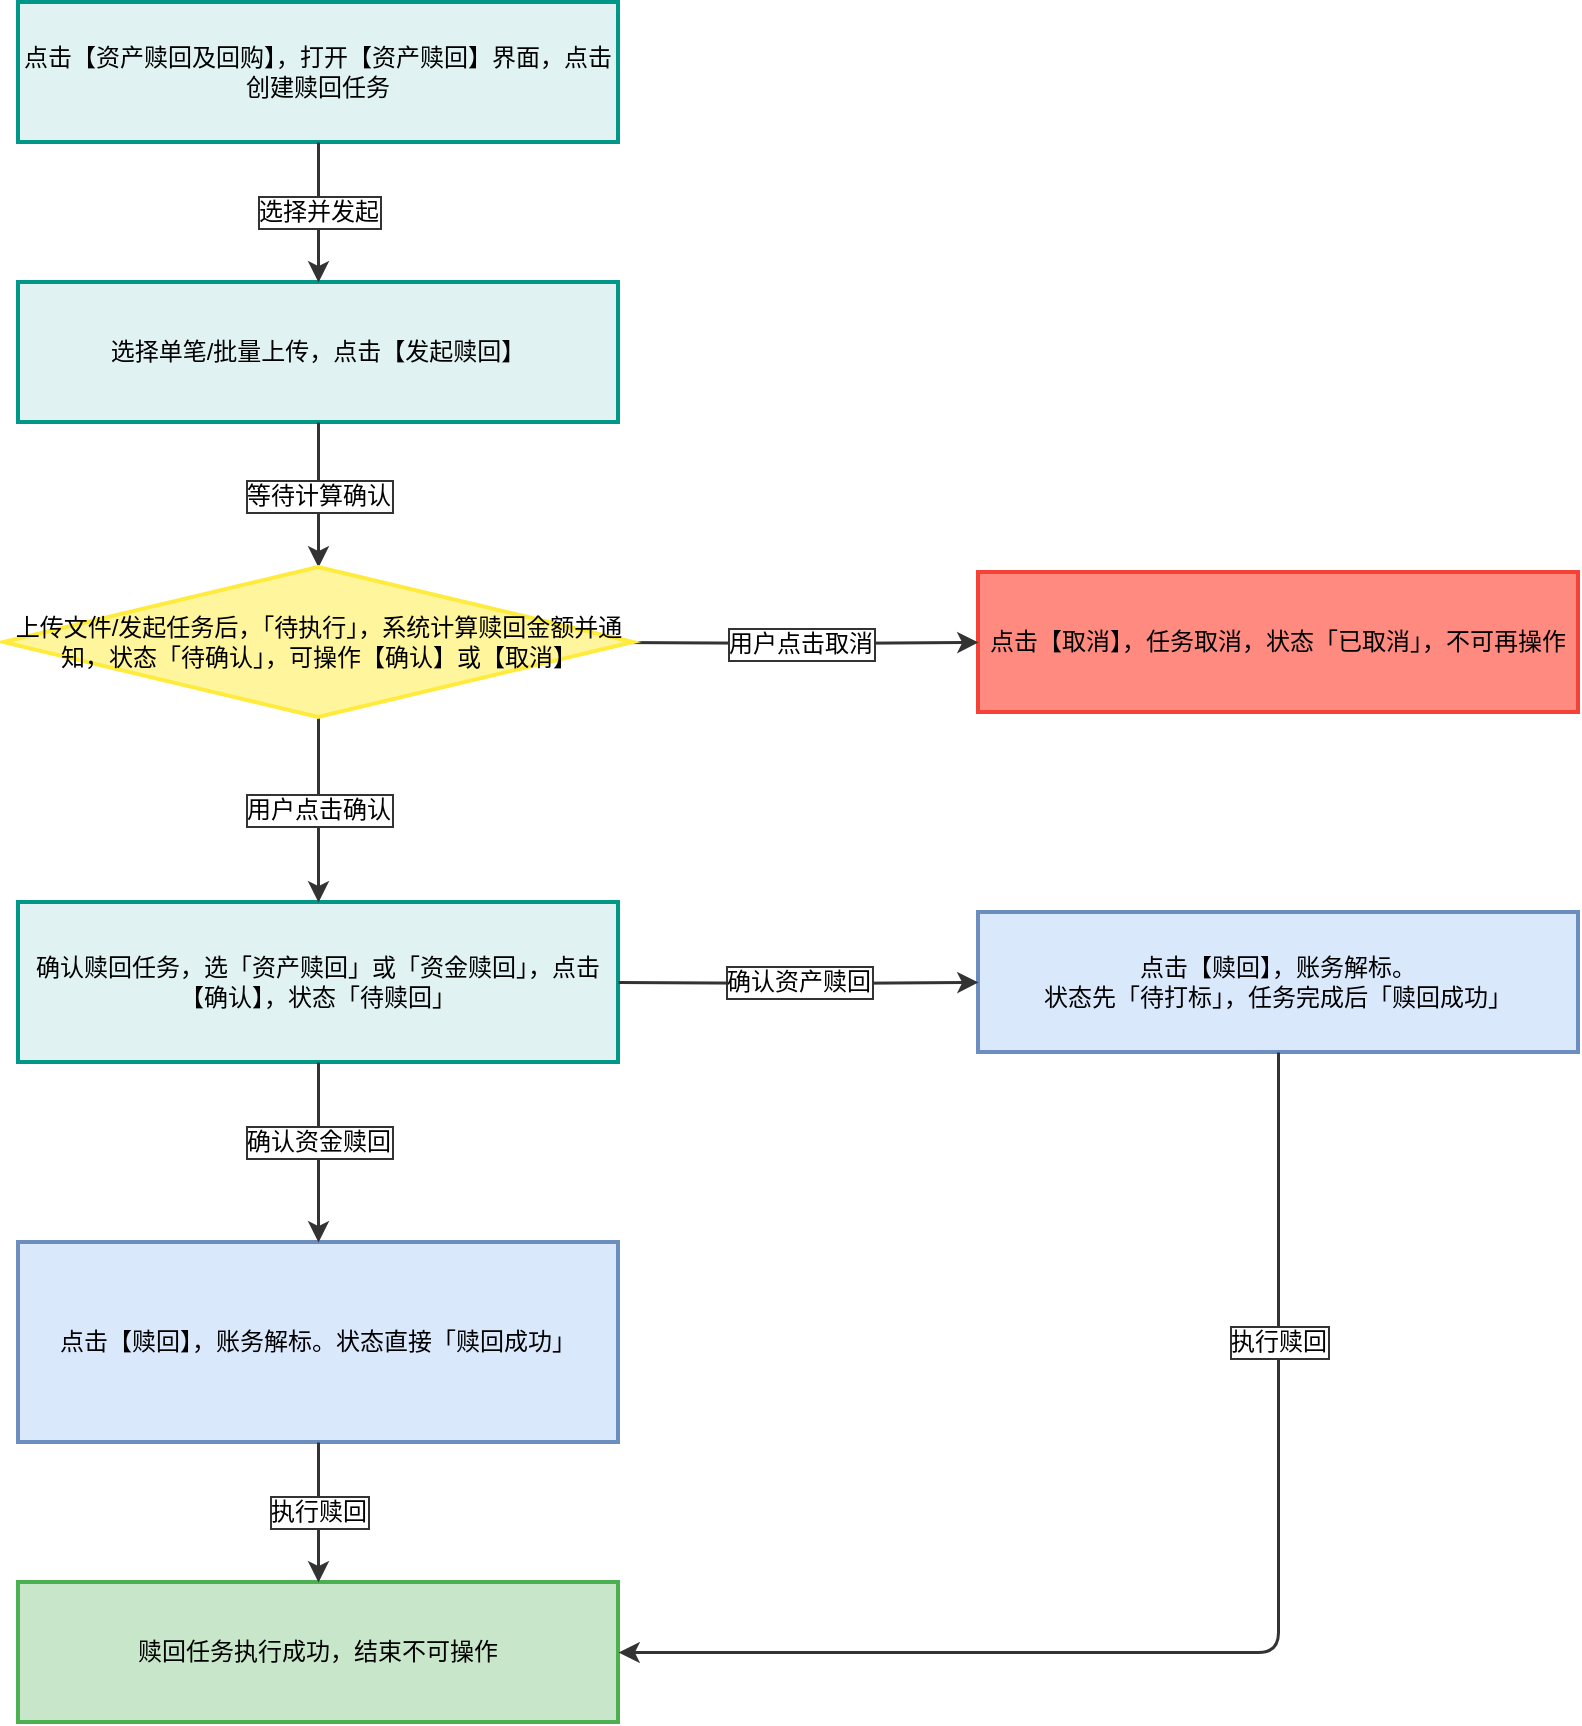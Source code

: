 <mxfile version="26.1.1">
  <diagram id="diagramId" name="资产赎回状态机流程图">
    <mxGraphModel dx="1434" dy="701" grid="1" gridSize="10" guides="1" tooltips="1" connect="1" arrows="1" fold="1" page="1" pageScale="1" pageWidth="850" pageHeight="1100" math="0" shadow="0">
      <root>
        <mxCell id="0" />
        <mxCell id="1" parent="0" />
        <mxCell id="start" value="" style="shape=circle;fillColor=#009688;size=15" parent="1" vertex="1">
          <mxGeometry x="150" y="50" as="geometry" />
        </mxCell>
        <mxCell id="create_redemption_task" value="点击【资产赎回及回购】，打开【资产赎回】界面，点击创建赎回任务" style="shape=rounded;fillColor=#e0f2f1;strokeColor=#009688;strokeWidth=2;whiteSpace=wrap;html=1;fontSize=12" parent="1" vertex="1">
          <mxGeometry x="150" y="40" width="300" height="70" as="geometry" />
        </mxCell>
        <mxCell id="select_upload_method" value="选择单笔/批量上传，点击【发起赎回】" style="shape=rounded;fillColor=#e0f2f1;strokeColor=#009688;strokeWidth=2;whiteSpace=wrap;html=1;fontSize=12" parent="1" vertex="1">
          <mxGeometry x="150" y="180" width="300" height="70" as="geometry" />
        </mxCell>
        <mxCell id="cancelled_state" value="点击【取消】，任务取消，状态「已取消」，不可再操作" style="shape=rounded;fillColor=#ff8a80;strokeColor=#f44336;strokeWidth=2;whiteSpace=wrap;html=1;fontSize=12" parent="1" vertex="1">
          <mxGeometry x="630" y="325" width="300" height="70" as="geometry" />
        </mxCell>
        <mxCell id="select_redemption_type" value="确认赎回任务，选「资产赎回」或「资金赎回」，点击【确认】，状态「待赎回」" style="shape=rounded;fillColor=#e0f2f1;strokeColor=#009688;strokeWidth=2;whiteSpace=wrap;html=1;fontSize=12" parent="1" vertex="1">
          <mxGeometry x="150" y="490" width="300" height="80" as="geometry" />
        </mxCell>
        <mxCell id="redemption_operation" value="点击【赎回】，账务解标。状态直接「赎回成功」" style="shape=rounded;fillColor=#dae8fc;strokeColor=#6c8ebf;strokeWidth=2;whiteSpace=wrap;html=1;fontSize=12" parent="1" vertex="1">
          <mxGeometry x="150" y="660" width="300" height="100" as="geometry" />
        </mxCell>
        <mxCell id="redemption_success" value="赎回任务执行成功，结束不可操作" style="shape=rounded;fillColor=#c8e6c9;strokeColor=#4caf50;strokeWidth=2;whiteSpace=wrap;html=1;fontSize=12" parent="1" vertex="1">
          <mxGeometry x="150" y="830" width="300" height="70" as="geometry" />
        </mxCell>
        <mxCell id="end" value="" style="shape=square;fillColor=#000000;size=15" parent="1" vertex="1">
          <mxGeometry x="150" y="730" as="geometry" />
        </mxCell>
        <mxCell id="link2" value="选择并发起" style="edgeStyle=orthogonalEdgeStyle;rounded=1;exitX=0.5;exitY=1;entryX=0.5;entryY=0;strokeColor=#333333;strokeWidth=1.5;html=1;labelBackgroundColor=#ffffff;labelBorderColor=#333333;labelBorder=1;labelVerticalAlign=middle;labelAlign=center;fontSize=12" parent="1" source="create_redemption_task" target="select_upload_method" edge="1">
          <mxGeometry relative="1" as="geometry" />
        </mxCell>
        <mxCell id="link3" value="等待计算确认" style="edgeStyle=orthogonalEdgeStyle;rounded=1;exitX=0.5;exitY=1;strokeColor=#333333;strokeWidth=1.5;html=1;labelBackgroundColor=#ffffff;labelBorderColor=#333333;labelBorder=1;labelVerticalAlign=middle;labelAlign=center;fontSize=12;entryX=0.5;entryY=0;entryDx=0;entryDy=0;" parent="1" source="select_upload_method" target="Hda6cBYFfRgA13X4G13a-5" edge="1">
          <mxGeometry relative="1" as="geometry">
            <mxPoint x="300" y="320" as="targetPoint" />
          </mxGeometry>
        </mxCell>
        <mxCell id="link4" value="用户点击取消" style="edgeStyle=orthogonalEdgeStyle;rounded=1;entryX=0;entryY=0.5;strokeColor=#333333;strokeWidth=1.5;html=1;labelBackgroundColor=#ffffff;labelBorderColor=#333333;labelBorder=1;labelVerticalAlign=middle;labelAlign=center;fontSize=12" parent="1" target="cancelled_state" edge="1">
          <mxGeometry relative="1" as="geometry">
            <mxPoint x="450" y="360" as="sourcePoint" />
          </mxGeometry>
        </mxCell>
        <mxCell id="link5" value="用户点击确认" style="edgeStyle=orthogonalEdgeStyle;rounded=1;strokeColor=#333333;strokeWidth=1.5;html=1;labelBackgroundColor=#ffffff;labelBorderColor=#333333;labelBorder=1;labelVerticalAlign=middle;labelAlign=center;fontSize=12;entryX=0.5;entryY=0;entryDx=0;entryDy=0;exitX=0.5;exitY=1;exitDx=0;exitDy=0;" parent="1" source="Hda6cBYFfRgA13X4G13a-5" target="select_redemption_type" edge="1">
          <mxGeometry relative="1" as="geometry">
            <mxPoint x="300" y="400" as="sourcePoint" />
            <mxPoint x="300" y="505" as="targetPoint" />
          </mxGeometry>
        </mxCell>
        <mxCell id="link6" value="确认资金赎回" style="edgeStyle=orthogonalEdgeStyle;rounded=1;exitX=0.5;exitY=1;entryX=0.5;entryY=0;strokeColor=#333333;strokeWidth=1.5;html=1;labelBackgroundColor=#ffffff;labelBorderColor=#333333;labelBorder=1;labelVerticalAlign=middle;labelAlign=center;fontSize=12" parent="1" source="select_redemption_type" target="redemption_operation" edge="1">
          <mxGeometry x="-0.111" relative="1" as="geometry">
            <mxPoint as="offset" />
          </mxGeometry>
        </mxCell>
        <mxCell id="link7" value="执行赎回" style="edgeStyle=orthogonalEdgeStyle;rounded=1;exitX=0.5;exitY=1;entryX=0.5;entryY=0;strokeColor=#333333;strokeWidth=1.5;html=1;labelBackgroundColor=#ffffff;labelBorderColor=#333333;labelBorder=1;labelVerticalAlign=middle;labelAlign=center;fontSize=12" parent="1" source="redemption_operation" target="redemption_success" edge="1">
          <mxGeometry relative="1" as="geometry" />
        </mxCell>
        <mxCell id="Hda6cBYFfRgA13X4G13a-2" value="点击【赎回】，账务解标。&lt;br&gt;&lt;div&gt;&lt;span style=&quot;background-color: transparent; color: light-dark(rgb(0, 0, 0), rgb(255, 255, 255));&quot;&gt;状态&lt;/span&gt;先「待打标」，任务完成后「赎回成功」&lt;/div&gt;" style="shape=rounded;fillColor=#dae8fc;strokeColor=#6c8ebf;strokeWidth=2;whiteSpace=wrap;html=1;fontSize=12" vertex="1" parent="1">
          <mxGeometry x="630" y="495" width="300" height="70" as="geometry" />
        </mxCell>
        <mxCell id="Hda6cBYFfRgA13X4G13a-3" value="确认资产赎回" style="edgeStyle=orthogonalEdgeStyle;rounded=1;entryX=0;entryY=0.5;strokeColor=#333333;strokeWidth=1.5;html=1;labelBackgroundColor=#ffffff;labelBorderColor=#333333;labelBorder=1;labelVerticalAlign=middle;labelAlign=center;fontSize=12" edge="1" parent="1" target="Hda6cBYFfRgA13X4G13a-2">
          <mxGeometry x="0.008" relative="1" as="geometry">
            <mxPoint x="450" y="530" as="sourcePoint" />
            <mxPoint as="offset" />
          </mxGeometry>
        </mxCell>
        <mxCell id="Hda6cBYFfRgA13X4G13a-5" value="上传文件/发起任务后，「待执行」，系统计算赎回金额并通知，状态「待确认」，可操作【确认】或【取消】" style="rhombus;whiteSpace=wrap;html=1;strokeColor=#ffeb3b;strokeWidth=2;align=center;verticalAlign=middle;fontFamily=Helvetica;fontSize=12;fontColor=default;fillColor=#fff59d;" vertex="1" parent="1">
          <mxGeometry x="142.5" y="322.5" width="315" height="75" as="geometry" />
        </mxCell>
        <mxCell id="Hda6cBYFfRgA13X4G13a-7" value="执行赎回" style="edgeStyle=orthogonalEdgeStyle;rounded=1;strokeColor=#333333;strokeWidth=1.5;html=1;labelBackgroundColor=#ffffff;labelBorderColor=#333333;labelBorder=1;labelVerticalAlign=middle;labelAlign=center;fontSize=12;exitX=0.5;exitY=1;exitDx=0;exitDy=0;entryX=1;entryY=0.5;entryDx=0;entryDy=0;" edge="1" parent="1" source="Hda6cBYFfRgA13X4G13a-2" target="redemption_success">
          <mxGeometry x="-0.54" relative="1" as="geometry">
            <mxPoint x="360" y="780" as="sourcePoint" />
            <mxPoint x="830" y="850" as="targetPoint" />
            <Array as="points">
              <mxPoint x="780" y="865" />
            </Array>
            <mxPoint as="offset" />
          </mxGeometry>
        </mxCell>
      </root>
    </mxGraphModel>
  </diagram>
</mxfile>
